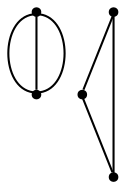 graph {
  node [shape=point,comment="{\"directed\":false,\"doi\":\"10.1007/978-3-319-73915-1_38\",\"figure\":\"2 (1)\"}"]

  v0 [pos="1496.7519335602096,393.5854548133323"]
  v1 [pos="1336.7264661731842,433.595559933594"]
  v2 [pos="1596.7678665742046,373.58256423290635"]
  v3 [pos="1396.7360005462144,293.57074756064907"]
  v4 [pos="1456.7446128871877,513.603306996995"]

  v0 -- v1 [id="-1",pos="1496.7519335602096,393.5854548133323 1534.311068357653,431.14514670098816 1534.311068357653,492.04576224582013 1496.7509161455264,529.605454133476 1459.1907639333997,567.1651460211318 1398.2893384137387,567.1651460211318 1360.7293133784474,529.605454133476 1335.6127786256234,504.489258994192 1326.3821567357602,467.5713253468848 1336.7264661731842,433.595559933594"]
  v1 -- v0 [id="-2",pos="1336.7264661731842,433.595559933594 1496.7519335602096,393.5854548133323 1496.7519335602096,393.5854548133323 1496.7519335602096,393.5854548133323"]
  v2 -- v3 [id="-3",pos="1596.7678665742046,373.58256423290635 1396.7360005462144,293.57074756064907 1396.7360005462144,293.57074756064907 1396.7360005462144,293.57074756064907"]
  v1 -- v0 [id="-4",pos="1336.7264661731842,433.595559933594 1302.8241741007118,405.20800335640115 1291.0723986259623,358.2136863870503 1307.629169295636,317.21593806747273 1328.7200485008414,264.99573462551234 1388.1544892242116,239.75042478649812 1440.3753326670962,260.84091833377306 1492.6002457687134,281.9316662316014 1517.8417953507317,341.36118176251557 1496.7519335602096,393.5854548133323"]
  v4 -- v2 [id="-5",pos="1456.7446128871877,513.603306996995 1596.7678665742046,373.58256423290635 1596.7678665742046,373.58256423290635 1596.7678665742046,373.58256423290635"]
  v3 -- v4 [id="-6",pos="1396.7360005462144,293.57074756064907 1456.7446128871877,513.603306996995 1456.7446128871877,513.603306996995 1456.7446128871877,513.603306996995"]
}